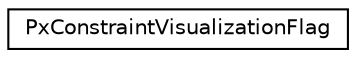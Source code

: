 digraph "Graphical Class Hierarchy"
{
  edge [fontname="Helvetica",fontsize="10",labelfontname="Helvetica",labelfontsize="10"];
  node [fontname="Helvetica",fontsize="10",shape=record];
  rankdir="LR";
  Node0 [label="PxConstraintVisualizationFlag",height=0.2,width=0.4,color="black", fillcolor="white", style="filled",URL="$structPxConstraintVisualizationFlag.html",tooltip="Flags for determining which components of the constraint should be visualized. "];
}
